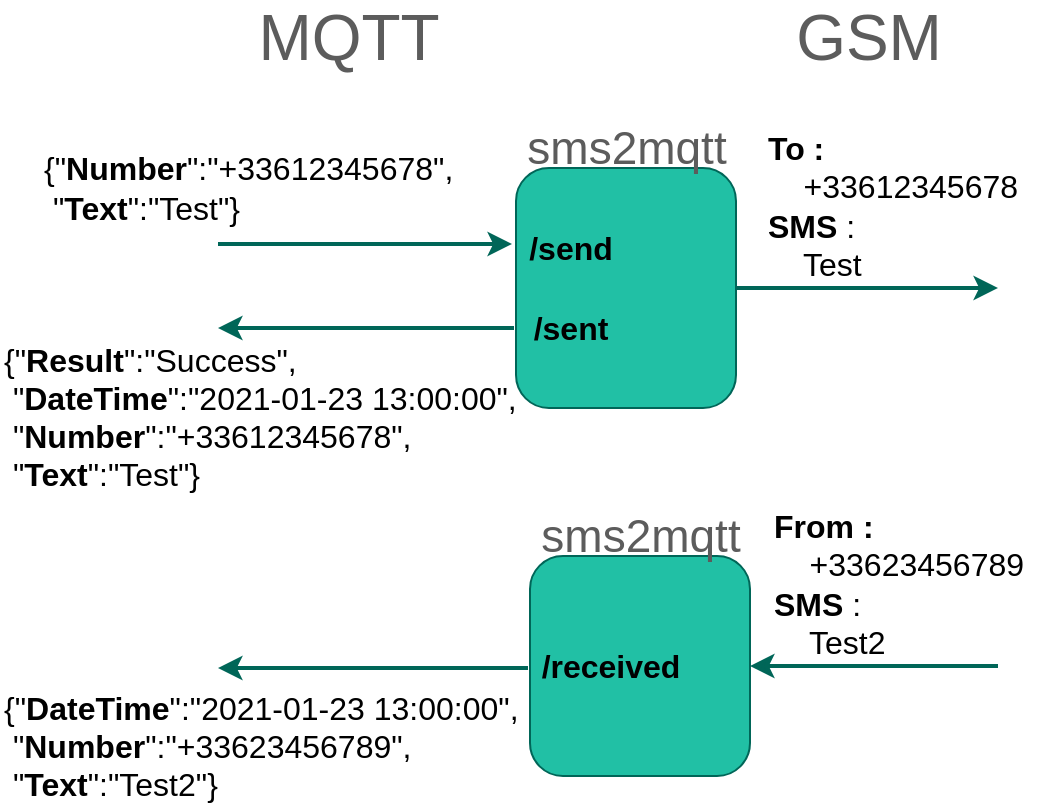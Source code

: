 <mxfile version="14.2.7" type="device"><diagram id="TVAN1RsCujCGbqIX8O2h" name="Page-1"><mxGraphModel dx="1185" dy="695" grid="1" gridSize="10" guides="1" tooltips="1" connect="1" arrows="1" fold="1" page="1" pageScale="1" pageWidth="827" pageHeight="1169" math="0" shadow="0"><root><mxCell id="0"/><mxCell id="1" parent="0"/><mxCell id="iZQYFHLlT02GK9p6kuBg-9" style="edgeStyle=orthogonalEdgeStyle;orthogonalLoop=1;jettySize=auto;html=1;exitX=1;exitY=0.5;exitDx=0;exitDy=0;strokeColor=#006658;fontColor=#5C5C5C;strokeWidth=2;" parent="1" source="iZQYFHLlT02GK9p6kuBg-2" edge="1"><mxGeometry relative="1" as="geometry"><mxPoint x="600" y="280" as="targetPoint"/></mxGeometry></mxCell><mxCell id="iZQYFHLlT02GK9p6kuBg-2" value="" style="whiteSpace=wrap;html=1;fillColor=#21C0A5;strokeColor=#006658;fontColor=#5C5C5C;rounded=1;" parent="1" vertex="1"><mxGeometry x="359" y="220" width="110" height="120" as="geometry"/></mxCell><mxCell id="iZQYFHLlT02GK9p6kuBg-3" value="" style="endArrow=classic;html=1;strokeColor=#006658;fontColor=#5C5C5C;strokeWidth=2;" parent="1" edge="1"><mxGeometry width="50" height="50" relative="1" as="geometry"><mxPoint x="210" y="258" as="sourcePoint"/><mxPoint x="357" y="258" as="targetPoint"/></mxGeometry></mxCell><mxCell id="iZQYFHLlT02GK9p6kuBg-4" value="&lt;font style=&quot;font-size: 32px&quot;&gt;MQTT&lt;/font&gt;" style="text;html=1;resizable=0;autosize=1;align=center;verticalAlign=middle;points=[];fillColor=none;strokeColor=none;fontColor=#5C5C5C;rounded=1;" parent="1" vertex="1"><mxGeometry x="220" y="140" width="110" height="30" as="geometry"/></mxCell><mxCell id="iZQYFHLlT02GK9p6kuBg-5" value="&lt;font style=&quot;font-size: 32px&quot;&gt;GSM&lt;/font&gt;" style="text;html=1;resizable=0;autosize=1;align=center;verticalAlign=middle;points=[];fillColor=none;strokeColor=none;fontColor=#5C5C5C;rounded=1;" parent="1" vertex="1"><mxGeometry x="490" y="140" width="90" height="30" as="geometry"/></mxCell><mxCell id="iZQYFHLlT02GK9p6kuBg-6" value="&lt;div style=&quot;font-size: 16px&quot;&gt;&lt;/div&gt;&lt;font style=&quot;font-size: 16px&quot; color=&quot;#000000&quot;&gt;{&quot;&lt;b&gt;Number&lt;/b&gt;&quot;:&quot;+33612345678&quot;,&lt;/font&gt;&lt;div style=&quot;font-size: 16px&quot;&gt;&lt;font style=&quot;font-size: 16px&quot; color=&quot;#000000&quot;&gt;&lt;font style=&quot;font-size: 16px&quot;&gt;&amp;nbsp;&quot;&lt;b&gt;Text&lt;/b&gt;&quot;:&quot;Test&quot;&lt;/font&gt;}&lt;/font&gt;&lt;/div&gt;" style="text;html=1;resizable=0;autosize=1;align=left;verticalAlign=middle;points=[];fillColor=none;strokeColor=none;fontColor=#5C5C5C;rounded=1;" parent="1" vertex="1"><mxGeometry x="121" y="215" width="220" height="30" as="geometry"/></mxCell><mxCell id="iZQYFHLlT02GK9p6kuBg-8" value="&lt;div style=&quot;text-align: left ; font-size: 16px&quot;&gt;&lt;b&gt;&lt;font style=&quot;font-size: 16px&quot; color=&quot;#000000&quot;&gt;To :&amp;nbsp;&lt;/font&gt;&lt;/b&gt;&lt;/div&gt;&lt;div style=&quot;text-align: left ; font-size: 16px&quot;&gt;&lt;span&gt;&lt;font style=&quot;font-size: 16px&quot; color=&quot;#000000&quot;&gt;&amp;nbsp; &amp;nbsp; +33612345678&lt;/font&gt;&lt;/span&gt;&lt;/div&gt;&lt;div style=&quot;text-align: left ; font-size: 16px&quot;&gt;&lt;span&gt;&lt;font style=&quot;font-size: 16px&quot; color=&quot;#000000&quot;&gt;&lt;b&gt;SMS &lt;/b&gt;:&amp;nbsp;&lt;/font&gt;&lt;/span&gt;&lt;/div&gt;&lt;div style=&quot;text-align: left ; font-size: 16px&quot;&gt;&lt;font style=&quot;font-size: 16px&quot; color=&quot;#000000&quot;&gt;&amp;nbsp; &amp;nbsp; Test&lt;/font&gt;&lt;/div&gt;" style="text;html=1;resizable=0;autosize=1;align=center;verticalAlign=middle;points=[];fillColor=none;strokeColor=none;fontColor=#5C5C5C;rounded=1;" parent="1" vertex="1"><mxGeometry x="477" y="209" width="140" height="60" as="geometry"/></mxCell><mxCell id="iZQYFHLlT02GK9p6kuBg-11" value="&lt;div style=&quot;font-size: 16px&quot;&gt;&lt;span style=&quot;color: rgb(0 , 0 , 0)&quot;&gt;{&quot;&lt;b&gt;Result&lt;/b&gt;&quot;:&quot;Success&quot;,&lt;/span&gt;&lt;br&gt;&lt;/div&gt;&lt;div style=&quot;font-size: 16px&quot;&gt;&lt;/div&gt;&lt;font style=&quot;font-size: 16px&quot; color=&quot;#000000&quot;&gt;&amp;nbsp;&quot;&lt;b&gt;DateTime&lt;/b&gt;&quot;:&quot;2021-01-23 13:00:00&quot;,&lt;br&gt;&amp;nbsp;&quot;&lt;b&gt;Number&lt;/b&gt;&quot;:&quot;+33612345678&quot;,&lt;br&gt;&lt;/font&gt;&lt;div style=&quot;font-size: 16px&quot;&gt;&lt;font style=&quot;font-size: 16px&quot; color=&quot;#000000&quot;&gt;&amp;nbsp;&quot;&lt;b&gt;Text&lt;/b&gt;&quot;:&quot;Test&quot;}&lt;/font&gt;&lt;/div&gt;&lt;span style=&quot;font-size: 16px&quot;&gt;&lt;br&gt;&lt;/span&gt;" style="text;html=1;resizable=0;autosize=1;align=left;verticalAlign=middle;points=[];fillColor=none;strokeColor=none;fontColor=#5C5C5C;rounded=1;" parent="1" vertex="1"><mxGeometry x="101" y="314" width="270" height="80" as="geometry"/></mxCell><mxCell id="iZQYFHLlT02GK9p6kuBg-12" value="" style="endArrow=classic;html=1;strokeColor=#006658;fontColor=#5C5C5C;strokeWidth=2;" parent="1" edge="1"><mxGeometry width="50" height="50" relative="1" as="geometry"><mxPoint x="358" y="300" as="sourcePoint"/><mxPoint x="210" y="300" as="targetPoint"/></mxGeometry></mxCell><mxCell id="iZQYFHLlT02GK9p6kuBg-13" style="edgeStyle=orthogonalEdgeStyle;orthogonalLoop=1;jettySize=auto;html=1;exitX=1;exitY=0.5;exitDx=0;exitDy=0;startArrow=classic;startFill=1;endArrow=none;endFill=0;strokeColor=#006658;fontColor=#5C5C5C;strokeWidth=2;" parent="1" source="iZQYFHLlT02GK9p6kuBg-14" edge="1"><mxGeometry relative="1" as="geometry"><mxPoint x="600" y="469" as="targetPoint"/></mxGeometry></mxCell><mxCell id="iZQYFHLlT02GK9p6kuBg-14" value="" style="whiteSpace=wrap;html=1;fillColor=#21C0A5;strokeColor=#006658;fontColor=#5C5C5C;rounded=1;" parent="1" vertex="1"><mxGeometry x="366" y="414" width="110" height="110" as="geometry"/></mxCell><mxCell id="iZQYFHLlT02GK9p6kuBg-17" value="&lt;div style=&quot;text-align: left ; font-size: 16px&quot;&gt;&lt;b&gt;&lt;font style=&quot;font-size: 16px&quot; color=&quot;#000000&quot;&gt;From :&amp;nbsp;&lt;/font&gt;&lt;/b&gt;&lt;/div&gt;&lt;div style=&quot;text-align: left ; font-size: 16px&quot;&gt;&lt;span&gt;&lt;font style=&quot;font-size: 16px&quot; color=&quot;#000000&quot;&gt;&amp;nbsp; &amp;nbsp; +33623456789&lt;/font&gt;&lt;/span&gt;&lt;/div&gt;&lt;div style=&quot;text-align: left ; font-size: 16px&quot;&gt;&lt;span&gt;&lt;font style=&quot;font-size: 16px&quot; color=&quot;#000000&quot;&gt;&lt;b&gt;SMS &lt;/b&gt;:&amp;nbsp;&lt;/font&gt;&lt;/span&gt;&lt;/div&gt;&lt;div style=&quot;text-align: left ; font-size: 16px&quot;&gt;&lt;font style=&quot;font-size: 16px&quot; color=&quot;#000000&quot;&gt;&amp;nbsp; &amp;nbsp; Test2&lt;/font&gt;&lt;/div&gt;" style="text;html=1;resizable=0;autosize=1;align=center;verticalAlign=middle;points=[];fillColor=none;strokeColor=none;fontColor=#5C5C5C;rounded=1;" parent="1" vertex="1"><mxGeometry x="480" y="398" width="140" height="60" as="geometry"/></mxCell><mxCell id="iZQYFHLlT02GK9p6kuBg-18" value="&lt;div style=&quot;font-size: 16px&quot;&gt;&lt;/div&gt;&lt;font style=&quot;font-size: 16px&quot; color=&quot;#000000&quot;&gt;{&lt;/font&gt;&lt;span style=&quot;color: rgb(0 , 0 , 0) ; font-size: 16px&quot;&gt;&quot;&lt;/span&gt;&lt;b style=&quot;color: rgb(0 , 0 , 0) ; font-size: 16px&quot;&gt;DateTime&lt;/b&gt;&lt;span style=&quot;color: rgb(0 , 0 , 0) ; font-size: 16px&quot;&gt;&quot;:&quot;2021-01-23 13:00:00&quot;,&lt;/span&gt;&lt;font style=&quot;font-size: 16px&quot; color=&quot;#000000&quot;&gt;&lt;br&gt;&amp;nbsp;&quot;&lt;b&gt;Number&lt;/b&gt;&quot;:&quot;+33623456789&quot;,&lt;/font&gt;&lt;div style=&quot;font-size: 16px&quot;&gt;&lt;font style=&quot;font-size: 16px&quot; color=&quot;#000000&quot;&gt;&amp;nbsp;&quot;&lt;b&gt;Text&lt;/b&gt;&quot;:&quot;Test2&quot;&lt;/font&gt;&lt;span style=&quot;color: rgb(0 , 0 , 0)&quot;&gt;}&lt;/span&gt;&lt;/div&gt;" style="text;html=1;resizable=0;autosize=1;align=left;verticalAlign=middle;points=[];fillColor=none;strokeColor=none;fontColor=#5C5C5C;rounded=1;" parent="1" vertex="1"><mxGeometry x="101" y="484" width="270" height="50" as="geometry"/></mxCell><mxCell id="iZQYFHLlT02GK9p6kuBg-19" value="" style="endArrow=classic;html=1;strokeColor=#006658;fontColor=#5C5C5C;strokeWidth=2;" parent="1" edge="1"><mxGeometry width="50" height="50" relative="1" as="geometry"><mxPoint x="365" y="470" as="sourcePoint"/><mxPoint x="210" y="470" as="targetPoint"/></mxGeometry></mxCell><mxCell id="0WyOtpwQdWUZ3Yu5Fqzz-1" value="&lt;b&gt;&lt;font style=&quot;font-size: 16px&quot;&gt;/send&lt;/font&gt;&lt;/b&gt;" style="text;html=1;resizable=0;autosize=1;align=center;verticalAlign=middle;points=[];fillColor=none;strokeColor=none;rounded=0;" parent="1" vertex="1"><mxGeometry x="356" y="250" width="60" height="20" as="geometry"/></mxCell><mxCell id="0WyOtpwQdWUZ3Yu5Fqzz-2" value="&lt;b&gt;&lt;font style=&quot;font-size: 16px&quot;&gt;/sent&lt;/font&gt;&lt;/b&gt;" style="text;html=1;resizable=0;autosize=1;align=center;verticalAlign=middle;points=[];fillColor=none;strokeColor=none;rounded=0;" parent="1" vertex="1"><mxGeometry x="361" y="290" width="50" height="20" as="geometry"/></mxCell><mxCell id="0WyOtpwQdWUZ3Yu5Fqzz-3" value="&lt;b&gt;&lt;font style=&quot;font-size: 16px&quot;&gt;/received&lt;/font&gt;&lt;/b&gt;" style="text;html=1;resizable=0;autosize=1;align=center;verticalAlign=middle;points=[];fillColor=none;strokeColor=none;rounded=0;" parent="1" vertex="1"><mxGeometry x="366" y="459" width="80" height="20" as="geometry"/></mxCell><mxCell id="0WyOtpwQdWUZ3Yu5Fqzz-4" value="&lt;span style=&quot;color: rgb(92 , 92 , 92) ; font-size: 23px&quot;&gt;sms2mqtt&lt;/span&gt;" style="text;html=1;resizable=0;autosize=1;align=center;verticalAlign=middle;points=[];fillColor=none;strokeColor=none;rounded=0;" parent="1" vertex="1"><mxGeometry x="354" y="200" width="120" height="20" as="geometry"/></mxCell><mxCell id="0WyOtpwQdWUZ3Yu5Fqzz-5" value="&lt;span style=&quot;color: rgb(92 , 92 , 92) ; font-size: 23px&quot;&gt;sms2mqtt&lt;/span&gt;" style="text;html=1;resizable=0;autosize=1;align=center;verticalAlign=middle;points=[];fillColor=none;strokeColor=none;rounded=0;" parent="1" vertex="1"><mxGeometry x="361" y="394" width="120" height="20" as="geometry"/></mxCell></root></mxGraphModel></diagram></mxfile>